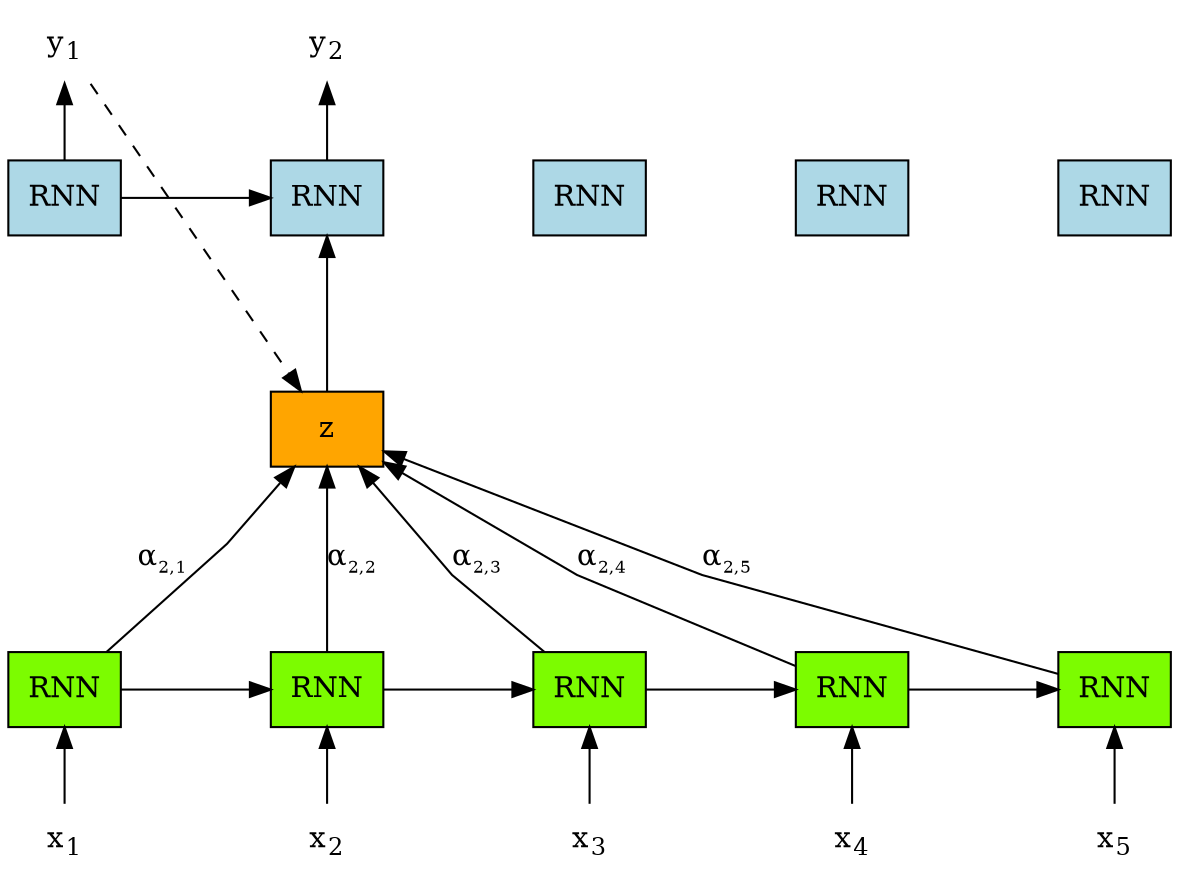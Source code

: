 digraph transformer {
    graph [dpi = 300]
    rankdir = "BT"
    splines = "False"

    x1 [label=<x<sub>1</sub>>, shape="plaintext"]
    x2 [label=<x<sub>2</sub>>, shape="plaintext"]
    x3 [label=<x<sub>3</sub>>, shape="plaintext"]
    x4 [label=<x<sub>4</sub>>, shape="plaintext"]
    x5 [label=<x<sub>5</sub>>, shape="plaintext"]

    y1 [label=<y<sub>1</sub>>, shape="plaintext"]
    y2 [label=<y<sub>2</sub>>, shape="plaintext"]

    rnn_encoder1 [label="RNN", shape="rectangle", style="filled", fillcolor="lawngreen"]
    rnn_encoder2 [label="RNN", shape="rectangle", style="filled", fillcolor="lawngreen"]
    rnn_encoder3 [label="RNN", shape="rectangle", style="filled", fillcolor="lawngreen"]
    rnn_encoder4 [label="RNN", shape="rectangle", style="filled", fillcolor="lawngreen"]
    rnn_encoder5 [label="RNN", shape="rectangle", style="filled", fillcolor="lawngreen"]

    rnn_decoder1 [label="RNN", shape="rectangle", style="filled", fillcolor="lightblue"]
    rnn_decoder2 [label="RNN", shape="rectangle", style="filled", fillcolor="lightblue"]
    rnn_decoder3 [label="RNN", shape="rectangle", style="filled", fillcolor="lightblue"]
    rnn_decoder4 [label="RNN", shape="rectangle", style="filled", fillcolor="lightblue"]
    rnn_decoder5 [label="RNN", shape="rectangle", style="filled", fillcolor="lightblue"]

    attention2 [label="z", shape="rectangle", style="filled", fillcolor="orange"]

    {rank="same"; rnn_decoder1; rnn_decoder2; rnn_decoder3; rnn_decoder4; rnn_decoder5}
    {rank="same"; rnn_encoder1; rnn_encoder2; rnn_encoder3; rnn_encoder4; rnn_encoder5}

    x1 -> rnn_encoder1
    x2 -> rnn_encoder2
    x3 -> rnn_encoder3
    x4 -> rnn_encoder4
    x5 -> rnn_encoder5

    rnn_encoder1 -> attention2 [constraint="False", label=<α<sub><font point-size="10">2,1</font></sub>    >]
    rnn_encoder2 -> attention2 [minlen=2, label=<α<sub><font point-size="10">2,2</font></sub>>]
    rnn_encoder3 -> attention2 [constraint="False", label=<α<sub><font point-size="10">2,3</font></sub>>]
    rnn_encoder4 -> attention2 [constraint="False", label=<α<sub><font point-size="10">2,4</font></sub>>]
    rnn_encoder5 -> attention2 [constraint="False", label=<α<sub><font point-size="10">2,5</font></sub>>]

    rnn_encoder1 -> rnn_encoder2 [minlen=2]
    rnn_encoder2 -> rnn_encoder3 [minlen=2]
    rnn_encoder3 -> rnn_encoder4 [minlen=2]
    rnn_encoder4 -> rnn_encoder5 [minlen=2]

    rnn_decoder1 -> rnn_decoder2 [minlen=2]
    rnn_decoder2 -> rnn_decoder3 [style="invis", minlen=2]
    rnn_decoder3 -> rnn_decoder4 [style="invis", minlen=2]
    rnn_decoder4 -> rnn_decoder5 [style="invis", minlen=2]

    rnn_decoder1 -> y1
    rnn_decoder2 -> y2

    attention2 -> rnn_decoder2 [minlen=2]
    y1 -> attention2 [constraint="False", style="dashed"]
    
    
    






















}